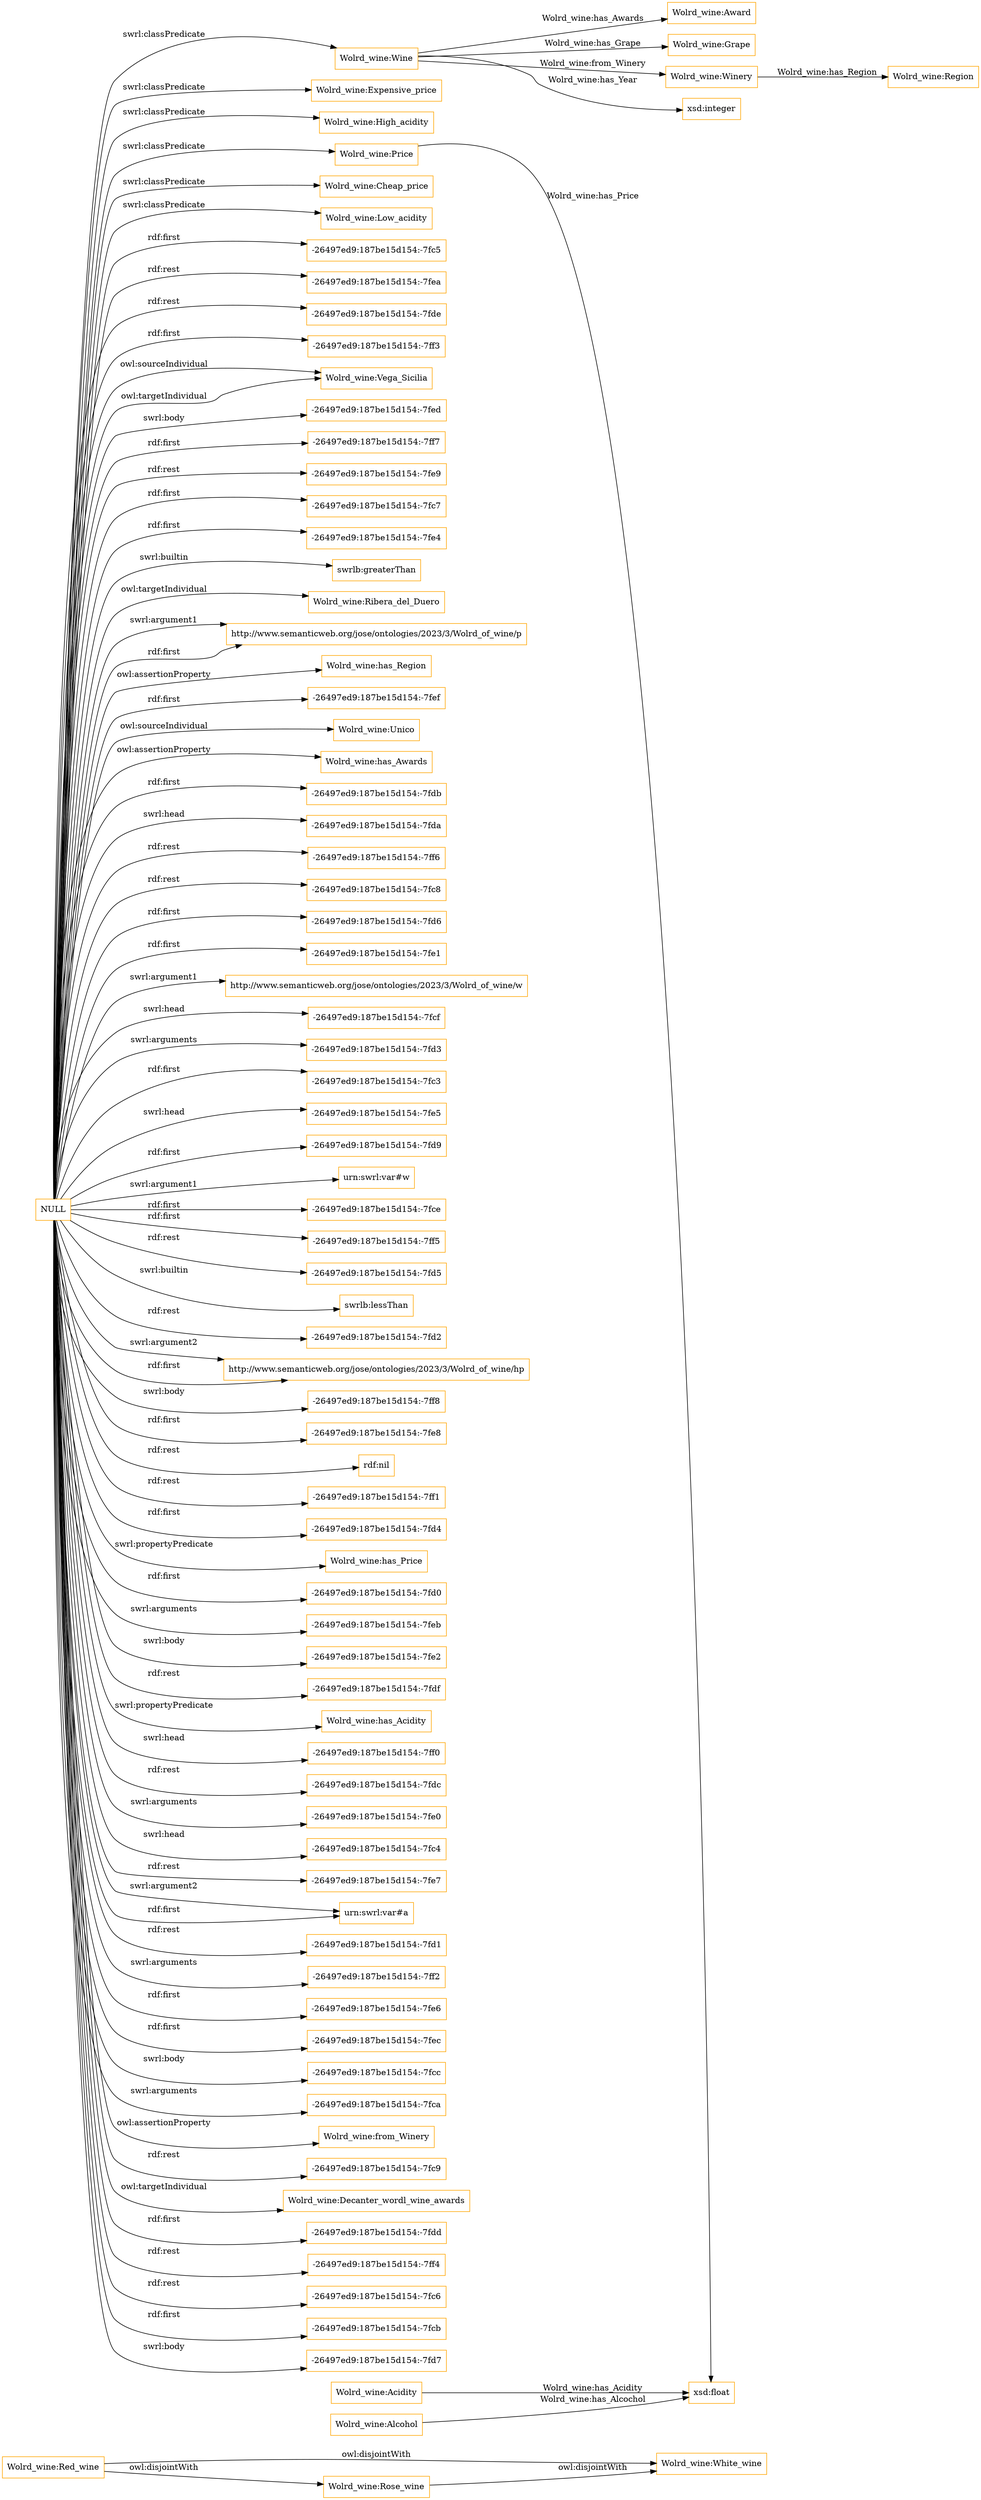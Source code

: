 digraph ar2dtool_diagram { 
rankdir=LR;
size="1501"
node [shape = rectangle, color="orange"]; "Wolrd_wine:White_wine" "Wolrd_wine:Wine" "Wolrd_wine:Award" "Wolrd_wine:Grape" "Wolrd_wine:Expensive_price" "Wolrd_wine:High_acidity" "Wolrd_wine:Winery" "Wolrd_wine:Acidity" "Wolrd_wine:Price" "Wolrd_wine:Alcohol" "Wolrd_wine:Rose_wine" "Wolrd_wine:Cheap_price" "Wolrd_wine:Low_acidity" "Wolrd_wine:Region" "Wolrd_wine:Red_wine" ; /*classes style*/
	"Wolrd_wine:Red_wine" -> "Wolrd_wine:White_wine" [ label = "owl:disjointWith" ];
	"Wolrd_wine:Red_wine" -> "Wolrd_wine:Rose_wine" [ label = "owl:disjointWith" ];
	"Wolrd_wine:Rose_wine" -> "Wolrd_wine:White_wine" [ label = "owl:disjointWith" ];
	"NULL" -> "Wolrd_wine:Low_acidity" [ label = "swrl:classPredicate" ];
	"NULL" -> "-26497ed9:187be15d154:-7fc5" [ label = "rdf:first" ];
	"NULL" -> "-26497ed9:187be15d154:-7fea" [ label = "rdf:rest" ];
	"NULL" -> "-26497ed9:187be15d154:-7fde" [ label = "rdf:rest" ];
	"NULL" -> "-26497ed9:187be15d154:-7ff3" [ label = "rdf:first" ];
	"NULL" -> "Wolrd_wine:Vega_Sicilia" [ label = "owl:sourceIndividual" ];
	"NULL" -> "-26497ed9:187be15d154:-7fed" [ label = "swrl:body" ];
	"NULL" -> "-26497ed9:187be15d154:-7ff7" [ label = "rdf:first" ];
	"NULL" -> "-26497ed9:187be15d154:-7fe9" [ label = "rdf:rest" ];
	"NULL" -> "-26497ed9:187be15d154:-7fc7" [ label = "rdf:first" ];
	"NULL" -> "-26497ed9:187be15d154:-7fe4" [ label = "rdf:first" ];
	"NULL" -> "swrlb:greaterThan" [ label = "swrl:builtin" ];
	"NULL" -> "Wolrd_wine:Ribera_del_Duero" [ label = "owl:targetIndividual" ];
	"NULL" -> "http://www.semanticweb.org/jose/ontologies/2023/3/Wolrd_of_wine/p" [ label = "swrl:argument1" ];
	"NULL" -> "Wolrd_wine:has_Region" [ label = "owl:assertionProperty" ];
	"NULL" -> "-26497ed9:187be15d154:-7fef" [ label = "rdf:first" ];
	"NULL" -> "Wolrd_wine:Unico" [ label = "owl:sourceIndividual" ];
	"NULL" -> "Wolrd_wine:has_Awards" [ label = "owl:assertionProperty" ];
	"NULL" -> "-26497ed9:187be15d154:-7fdb" [ label = "rdf:first" ];
	"NULL" -> "-26497ed9:187be15d154:-7fda" [ label = "swrl:head" ];
	"NULL" -> "-26497ed9:187be15d154:-7ff6" [ label = "rdf:rest" ];
	"NULL" -> "Wolrd_wine:Price" [ label = "swrl:classPredicate" ];
	"NULL" -> "-26497ed9:187be15d154:-7fc8" [ label = "rdf:rest" ];
	"NULL" -> "-26497ed9:187be15d154:-7fd6" [ label = "rdf:first" ];
	"NULL" -> "-26497ed9:187be15d154:-7fe1" [ label = "rdf:first" ];
	"NULL" -> "http://www.semanticweb.org/jose/ontologies/2023/3/Wolrd_of_wine/w" [ label = "swrl:argument1" ];
	"NULL" -> "-26497ed9:187be15d154:-7fcf" [ label = "swrl:head" ];
	"NULL" -> "-26497ed9:187be15d154:-7fd3" [ label = "swrl:arguments" ];
	"NULL" -> "-26497ed9:187be15d154:-7fc3" [ label = "rdf:first" ];
	"NULL" -> "-26497ed9:187be15d154:-7fe5" [ label = "swrl:head" ];
	"NULL" -> "-26497ed9:187be15d154:-7fd9" [ label = "rdf:first" ];
	"NULL" -> "urn:swrl:var#w" [ label = "swrl:argument1" ];
	"NULL" -> "-26497ed9:187be15d154:-7fce" [ label = "rdf:first" ];
	"NULL" -> "-26497ed9:187be15d154:-7ff5" [ label = "rdf:first" ];
	"NULL" -> "-26497ed9:187be15d154:-7fd5" [ label = "rdf:rest" ];
	"NULL" -> "http://www.semanticweb.org/jose/ontologies/2023/3/Wolrd_of_wine/p" [ label = "rdf:first" ];
	"NULL" -> "swrlb:lessThan" [ label = "swrl:builtin" ];
	"NULL" -> "-26497ed9:187be15d154:-7fd2" [ label = "rdf:rest" ];
	"NULL" -> "http://www.semanticweb.org/jose/ontologies/2023/3/Wolrd_of_wine/hp" [ label = "swrl:argument2" ];
	"NULL" -> "Wolrd_wine:Vega_Sicilia" [ label = "owl:targetIndividual" ];
	"NULL" -> "-26497ed9:187be15d154:-7ff8" [ label = "swrl:body" ];
	"NULL" -> "Wolrd_wine:Expensive_price" [ label = "swrl:classPredicate" ];
	"NULL" -> "-26497ed9:187be15d154:-7fe8" [ label = "rdf:first" ];
	"NULL" -> "rdf:nil" [ label = "rdf:rest" ];
	"NULL" -> "-26497ed9:187be15d154:-7ff1" [ label = "rdf:rest" ];
	"NULL" -> "Wolrd_wine:Wine" [ label = "swrl:classPredicate" ];
	"NULL" -> "-26497ed9:187be15d154:-7fd4" [ label = "rdf:first" ];
	"NULL" -> "Wolrd_wine:has_Price" [ label = "swrl:propertyPredicate" ];
	"NULL" -> "http://www.semanticweb.org/jose/ontologies/2023/3/Wolrd_of_wine/hp" [ label = "rdf:first" ];
	"NULL" -> "-26497ed9:187be15d154:-7fd0" [ label = "rdf:first" ];
	"NULL" -> "-26497ed9:187be15d154:-7feb" [ label = "swrl:arguments" ];
	"NULL" -> "Wolrd_wine:Cheap_price" [ label = "swrl:classPredicate" ];
	"NULL" -> "-26497ed9:187be15d154:-7fe2" [ label = "swrl:body" ];
	"NULL" -> "-26497ed9:187be15d154:-7fdf" [ label = "rdf:rest" ];
	"NULL" -> "Wolrd_wine:has_Acidity" [ label = "swrl:propertyPredicate" ];
	"NULL" -> "-26497ed9:187be15d154:-7ff0" [ label = "swrl:head" ];
	"NULL" -> "-26497ed9:187be15d154:-7fdc" [ label = "rdf:rest" ];
	"NULL" -> "-26497ed9:187be15d154:-7fe0" [ label = "swrl:arguments" ];
	"NULL" -> "-26497ed9:187be15d154:-7fc4" [ label = "swrl:head" ];
	"NULL" -> "-26497ed9:187be15d154:-7fe7" [ label = "rdf:rest" ];
	"NULL" -> "urn:swrl:var#a" [ label = "swrl:argument2" ];
	"NULL" -> "-26497ed9:187be15d154:-7fd1" [ label = "rdf:rest" ];
	"NULL" -> "-26497ed9:187be15d154:-7ff2" [ label = "swrl:arguments" ];
	"NULL" -> "-26497ed9:187be15d154:-7fe6" [ label = "rdf:first" ];
	"NULL" -> "urn:swrl:var#a" [ label = "rdf:first" ];
	"NULL" -> "-26497ed9:187be15d154:-7fec" [ label = "rdf:first" ];
	"NULL" -> "-26497ed9:187be15d154:-7fcc" [ label = "swrl:body" ];
	"NULL" -> "-26497ed9:187be15d154:-7fca" [ label = "swrl:arguments" ];
	"NULL" -> "Wolrd_wine:from_Winery" [ label = "owl:assertionProperty" ];
	"NULL" -> "-26497ed9:187be15d154:-7fc9" [ label = "rdf:rest" ];
	"NULL" -> "Wolrd_wine:Decanter_wordl_wine_awards" [ label = "owl:targetIndividual" ];
	"NULL" -> "-26497ed9:187be15d154:-7fdd" [ label = "rdf:first" ];
	"NULL" -> "-26497ed9:187be15d154:-7ff4" [ label = "rdf:rest" ];
	"NULL" -> "-26497ed9:187be15d154:-7fc6" [ label = "rdf:rest" ];
	"NULL" -> "-26497ed9:187be15d154:-7fcb" [ label = "rdf:first" ];
	"NULL" -> "Wolrd_wine:High_acidity" [ label = "swrl:classPredicate" ];
	"NULL" -> "-26497ed9:187be15d154:-7fd7" [ label = "swrl:body" ];
	"Wolrd_wine:Price" -> "xsd:float" [ label = "Wolrd_wine:has_Price" ];
	"Wolrd_wine:Alcohol" -> "xsd:float" [ label = "Wolrd_wine:has_Alcochol" ];
	"Wolrd_wine:Wine" -> "xsd:integer" [ label = "Wolrd_wine:has_Year" ];
	"Wolrd_wine:Acidity" -> "xsd:float" [ label = "Wolrd_wine:has_Acidity" ];
	"Wolrd_wine:Winery" -> "Wolrd_wine:Region" [ label = "Wolrd_wine:has_Region" ];
	"Wolrd_wine:Wine" -> "Wolrd_wine:Grape" [ label = "Wolrd_wine:has_Grape" ];
	"Wolrd_wine:Wine" -> "Wolrd_wine:Winery" [ label = "Wolrd_wine:from_Winery" ];
	"Wolrd_wine:Wine" -> "Wolrd_wine:Award" [ label = "Wolrd_wine:has_Awards" ];

}
